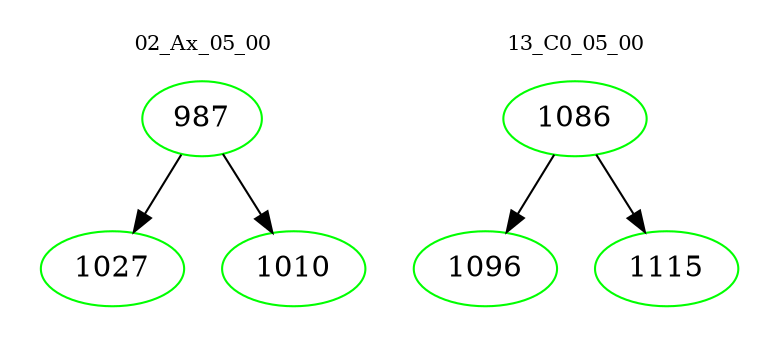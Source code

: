 digraph{
subgraph cluster_0 {
color = white
label = "02_Ax_05_00";
fontsize=10;
T0_987 [label="987", color="green"]
T0_987 -> T0_1027 [color="black"]
T0_1027 [label="1027", color="green"]
T0_987 -> T0_1010 [color="black"]
T0_1010 [label="1010", color="green"]
}
subgraph cluster_1 {
color = white
label = "13_C0_05_00";
fontsize=10;
T1_1086 [label="1086", color="green"]
T1_1086 -> T1_1096 [color="black"]
T1_1096 [label="1096", color="green"]
T1_1086 -> T1_1115 [color="black"]
T1_1115 [label="1115", color="green"]
}
}

